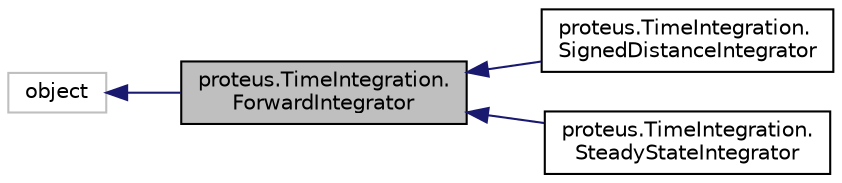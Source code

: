 digraph "proteus.TimeIntegration.ForwardIntegrator"
{
 // LATEX_PDF_SIZE
  edge [fontname="Helvetica",fontsize="10",labelfontname="Helvetica",labelfontsize="10"];
  node [fontname="Helvetica",fontsize="10",shape=record];
  rankdir="LR";
  Node1 [label="proteus.TimeIntegration.\lForwardIntegrator",height=0.2,width=0.4,color="black", fillcolor="grey75", style="filled", fontcolor="black",tooltip=" "];
  Node2 -> Node1 [dir="back",color="midnightblue",fontsize="10",style="solid",fontname="Helvetica"];
  Node2 [label="object",height=0.2,width=0.4,color="grey75", fillcolor="white", style="filled",tooltip=" "];
  Node1 -> Node3 [dir="back",color="midnightblue",fontsize="10",style="solid",fontname="Helvetica"];
  Node3 [label="proteus.TimeIntegration.\lSignedDistanceIntegrator",height=0.2,width=0.4,color="black", fillcolor="white", style="filled",URL="$classproteus_1_1TimeIntegration_1_1SignedDistanceIntegrator.html",tooltip=" "];
  Node1 -> Node4 [dir="back",color="midnightblue",fontsize="10",style="solid",fontname="Helvetica"];
  Node4 [label="proteus.TimeIntegration.\lSteadyStateIntegrator",height=0.2,width=0.4,color="black", fillcolor="white", style="filled",URL="$classproteus_1_1TimeIntegration_1_1SteadyStateIntegrator.html",tooltip=" "];
}
